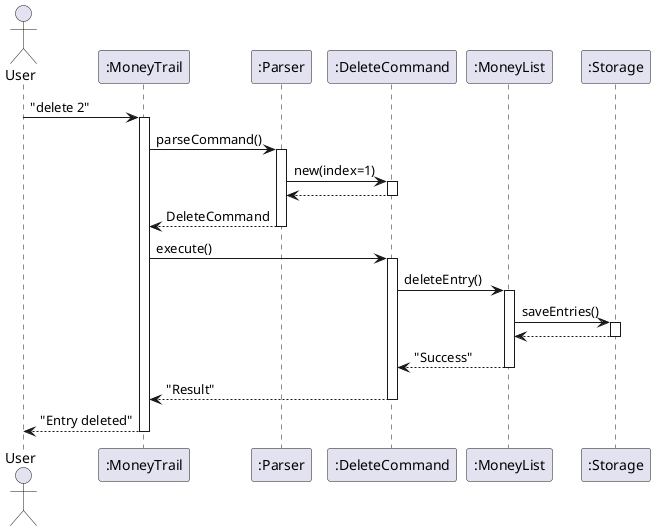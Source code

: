 @startuml Delete_Sequence_Activation
actor User
participant MoneyTrail as ":MoneyTrail"
participant Parser as ":Parser"
participant DeleteCommand as ":DeleteCommand"
participant MoneyList as ":MoneyList"
participant Storage as ":Storage"

User -> MoneyTrail : "delete 2"
activate MoneyTrail
MoneyTrail -> Parser : parseCommand()
activate Parser
Parser -> DeleteCommand : new(index=1)
activate DeleteCommand
DeleteCommand --> Parser
deactivate DeleteCommand
Parser --> MoneyTrail : DeleteCommand
deactivate Parser

MoneyTrail -> DeleteCommand : execute()
activate DeleteCommand
DeleteCommand -> MoneyList : deleteEntry()
activate MoneyList
MoneyList -> Storage : saveEntries()
activate Storage
Storage --> MoneyList
deactivate Storage
MoneyList --> DeleteCommand : "Success"
deactivate MoneyList
DeleteCommand --> MoneyTrail : "Result"
deactivate DeleteCommand
MoneyTrail --> User : "Entry deleted"
deactivate MoneyTrail
@enduml